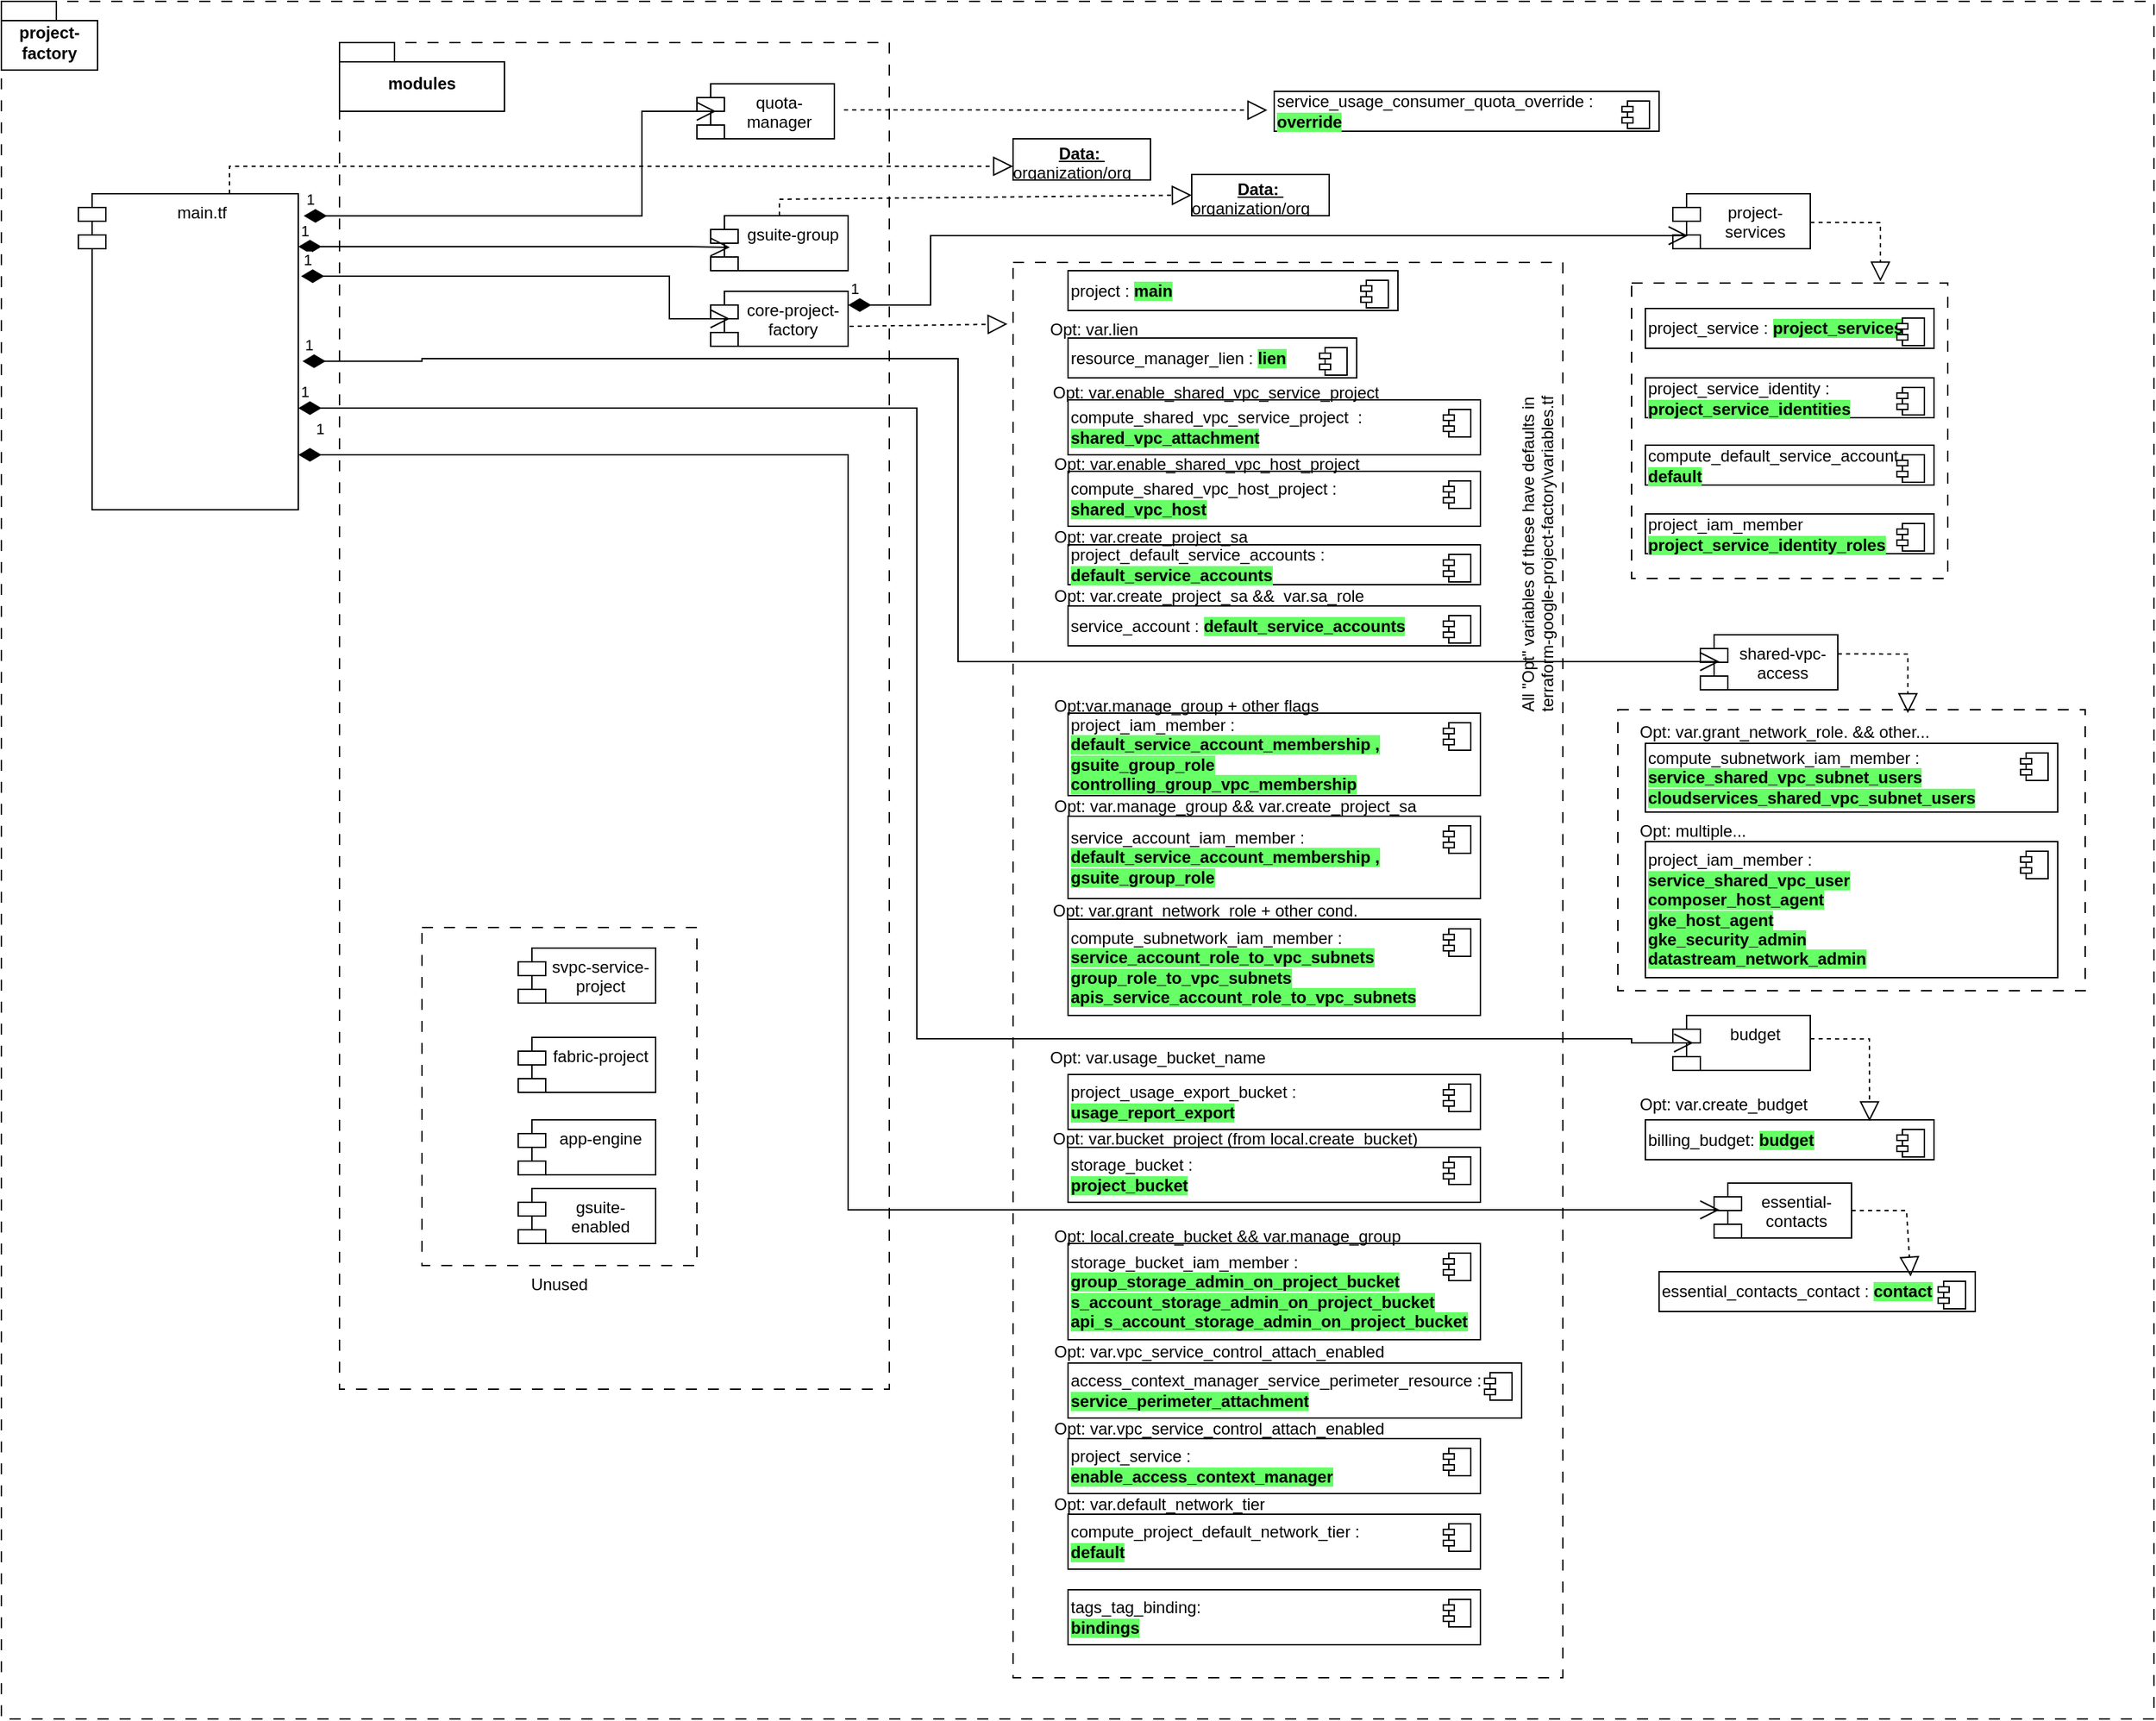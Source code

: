 <mxfile version="23.1.5" type="device">
  <diagram name="Project-factory" id="JvFjEOCz99b40gj271xz">
    <mxGraphModel dx="1434" dy="844" grid="1" gridSize="10" guides="1" tooltips="1" connect="1" arrows="1" fold="1" page="1" pageScale="1" pageWidth="1700" pageHeight="1100" math="0" shadow="0">
      <root>
        <mxCell id="0" />
        <mxCell id="1" parent="0" />
        <mxCell id="lyXTA5H-i24FI9gKjEal-134" value="" style="rounded=0;whiteSpace=wrap;html=1;dashed=1;dashPattern=8 8;fillColor=none;" parent="1" vertex="1">
          <mxGeometry x="14" y="10" width="1566" height="1250" as="geometry" />
        </mxCell>
        <mxCell id="lyXTA5H-i24FI9gKjEal-15" value="" style="rounded=0;whiteSpace=wrap;html=1;dashed=1;dashPattern=8 8;fillColor=none;" parent="1" vertex="1">
          <mxGeometry x="260" y="40" width="400" height="980" as="geometry" />
        </mxCell>
        <mxCell id="lyXTA5H-i24FI9gKjEal-109" value="" style="rounded=0;whiteSpace=wrap;html=1;dashed=1;dashPattern=8 8;fillColor=none;" parent="1" vertex="1">
          <mxGeometry x="1190" y="525.5" width="340" height="204.5" as="geometry" />
        </mxCell>
        <mxCell id="lyXTA5H-i24FI9gKjEal-97" value="" style="rounded=0;whiteSpace=wrap;html=1;dashed=1;dashPattern=8 8;fillColor=none;" parent="1" vertex="1">
          <mxGeometry x="1200" y="215" width="230" height="215" as="geometry" />
        </mxCell>
        <mxCell id="lyXTA5H-i24FI9gKjEal-46" value="" style="rounded=0;whiteSpace=wrap;html=1;dashed=1;dashPattern=8 8;fillColor=none;" parent="1" vertex="1">
          <mxGeometry x="750" y="200" width="400" height="1030" as="geometry" />
        </mxCell>
        <mxCell id="lyXTA5H-i24FI9gKjEal-1" value="project-factory" style="shape=folder;fontStyle=1;spacingTop=10;tabWidth=40;tabHeight=14;tabPosition=left;html=1;whiteSpace=wrap;" parent="1" vertex="1">
          <mxGeometry x="14" y="10" width="70" height="50" as="geometry" />
        </mxCell>
        <mxCell id="lyXTA5H-i24FI9gKjEal-2" value="modules" style="shape=folder;fontStyle=1;spacingTop=10;tabWidth=40;tabHeight=14;tabPosition=left;html=1;whiteSpace=wrap;" parent="1" vertex="1">
          <mxGeometry x="260" y="40" width="120" height="50" as="geometry" />
        </mxCell>
        <mxCell id="lyXTA5H-i24FI9gKjEal-3" value="app-engine" style="shape=module;align=left;spacingLeft=20;align=center;verticalAlign=top;whiteSpace=wrap;html=1;" parent="1" vertex="1">
          <mxGeometry x="390" y="824" width="100" height="40" as="geometry" />
        </mxCell>
        <mxCell id="lyXTA5H-i24FI9gKjEal-4" value="budget" style="shape=module;align=left;spacingLeft=20;align=center;verticalAlign=top;whiteSpace=wrap;html=1;" parent="1" vertex="1">
          <mxGeometry x="1230" y="748" width="100" height="40" as="geometry" />
        </mxCell>
        <mxCell id="lyXTA5H-i24FI9gKjEal-5" value="core-project-factory" style="shape=module;align=left;spacingLeft=20;align=center;verticalAlign=top;whiteSpace=wrap;html=1;" parent="1" vertex="1">
          <mxGeometry x="530" y="221" width="100" height="40" as="geometry" />
        </mxCell>
        <mxCell id="lyXTA5H-i24FI9gKjEal-6" value="essential-contacts" style="shape=module;align=left;spacingLeft=20;align=center;verticalAlign=top;whiteSpace=wrap;html=1;" parent="1" vertex="1">
          <mxGeometry x="1260" y="870" width="100" height="40" as="geometry" />
        </mxCell>
        <mxCell id="lyXTA5H-i24FI9gKjEal-7" value="fabric-project" style="shape=module;align=left;spacingLeft=20;align=center;verticalAlign=top;whiteSpace=wrap;html=1;" parent="1" vertex="1">
          <mxGeometry x="390" y="764" width="100" height="40" as="geometry" />
        </mxCell>
        <mxCell id="lyXTA5H-i24FI9gKjEal-8" value="gsuite-enabled" style="shape=module;align=left;spacingLeft=20;align=center;verticalAlign=top;whiteSpace=wrap;html=1;" parent="1" vertex="1">
          <mxGeometry x="390" y="874" width="100" height="40" as="geometry" />
        </mxCell>
        <mxCell id="lyXTA5H-i24FI9gKjEal-9" value="gsuite-group" style="shape=module;align=left;spacingLeft=20;align=center;verticalAlign=top;whiteSpace=wrap;html=1;" parent="1" vertex="1">
          <mxGeometry x="530" y="166" width="100" height="40" as="geometry" />
        </mxCell>
        <mxCell id="lyXTA5H-i24FI9gKjEal-10" value="project-services" style="shape=module;align=left;spacingLeft=20;align=center;verticalAlign=top;whiteSpace=wrap;html=1;" parent="1" vertex="1">
          <mxGeometry x="1230" y="150" width="100" height="40" as="geometry" />
        </mxCell>
        <mxCell id="lyXTA5H-i24FI9gKjEal-11" value="quota-manager" style="shape=module;align=left;spacingLeft=20;align=center;verticalAlign=top;whiteSpace=wrap;html=1;" parent="1" vertex="1">
          <mxGeometry x="520" y="70" width="100" height="40" as="geometry" />
        </mxCell>
        <mxCell id="lyXTA5H-i24FI9gKjEal-12" value="shared-vpc-access" style="shape=module;align=left;spacingLeft=20;align=center;verticalAlign=top;whiteSpace=wrap;html=1;" parent="1" vertex="1">
          <mxGeometry x="1250" y="471" width="100" height="40" as="geometry" />
        </mxCell>
        <mxCell id="lyXTA5H-i24FI9gKjEal-13" value="svpc-service-project" style="shape=module;align=left;spacingLeft=20;align=center;verticalAlign=top;whiteSpace=wrap;html=1;" parent="1" vertex="1">
          <mxGeometry x="390" y="699" width="100" height="40" as="geometry" />
        </mxCell>
        <mxCell id="lyXTA5H-i24FI9gKjEal-14" value="main.tf" style="shape=module;align=left;spacingLeft=20;align=center;verticalAlign=top;whiteSpace=wrap;html=1;" parent="1" vertex="1">
          <mxGeometry x="70" y="150" width="160" height="230" as="geometry" />
        </mxCell>
        <mxCell id="lyXTA5H-i24FI9gKjEal-22" value="1" style="endArrow=open;html=1;endSize=12;startArrow=diamondThin;startSize=14;startFill=1;edgeStyle=orthogonalEdgeStyle;align=left;verticalAlign=bottom;rounded=0;entryX=0.14;entryY=0.85;entryDx=0;entryDy=0;entryPerimeter=0;" parent="1" edge="1">
          <mxGeometry x="-1" y="3" relative="1" as="geometry">
            <mxPoint x="230" y="188.5" as="sourcePoint" />
            <mxPoint x="544" y="189" as="targetPoint" />
            <Array as="points">
              <mxPoint x="514" y="189" />
            </Array>
          </mxGeometry>
        </mxCell>
        <mxCell id="lyXTA5H-i24FI9gKjEal-24" value="1" style="endArrow=open;html=1;endSize=12;startArrow=diamondThin;startSize=14;startFill=1;edgeStyle=orthogonalEdgeStyle;align=left;verticalAlign=bottom;rounded=0;entryX=0.14;entryY=0.85;entryDx=0;entryDy=0;entryPerimeter=0;" parent="1" edge="1">
          <mxGeometry x="-1" y="3" relative="1" as="geometry">
            <mxPoint x="232" y="210" as="sourcePoint" />
            <mxPoint x="544" y="241" as="targetPoint" />
            <Array as="points">
              <mxPoint x="500" y="210" />
              <mxPoint x="500" y="241" />
            </Array>
          </mxGeometry>
        </mxCell>
        <mxCell id="lyXTA5H-i24FI9gKjEal-32" value="project : &lt;b style=&quot;background-color: rgb(102, 255, 102);&quot;&gt;main&lt;/b&gt;" style="html=1;dropTarget=0;whiteSpace=wrap;align=left;" parent="1" vertex="1">
          <mxGeometry x="790" y="206" width="240" height="29" as="geometry" />
        </mxCell>
        <mxCell id="lyXTA5H-i24FI9gKjEal-33" value="" style="shape=module;jettyWidth=8;jettyHeight=4;" parent="lyXTA5H-i24FI9gKjEal-32" vertex="1">
          <mxGeometry x="1" width="20" height="20" relative="1" as="geometry">
            <mxPoint x="-27" y="7" as="offset" />
          </mxGeometry>
        </mxCell>
        <object label="resource_manager_lien : &lt;b style=&quot;background-color: rgb(102, 255, 102);&quot;&gt;lien&lt;/b&gt;" Description="Lien on project main" id="lyXTA5H-i24FI9gKjEal-34">
          <mxCell style="html=1;dropTarget=0;whiteSpace=wrap;align=left;" parent="1" vertex="1">
            <mxGeometry x="790" y="255" width="210" height="29" as="geometry" />
          </mxCell>
        </object>
        <mxCell id="lyXTA5H-i24FI9gKjEal-35" value="" style="shape=module;jettyWidth=8;jettyHeight=4;" parent="lyXTA5H-i24FI9gKjEal-34" vertex="1">
          <mxGeometry x="1" width="20" height="20" relative="1" as="geometry">
            <mxPoint x="-27" y="7" as="offset" />
          </mxGeometry>
        </mxCell>
        <mxCell id="lyXTA5H-i24FI9gKjEal-37" value="" style="endArrow=block;dashed=1;endFill=0;endSize=12;html=1;rounded=0;entryX=-0.01;entryY=0.029;entryDx=0;entryDy=0;entryPerimeter=0;" parent="1" edge="1">
          <mxGeometry width="160" relative="1" as="geometry">
            <mxPoint x="631" y="246.5" as="sourcePoint" />
            <mxPoint x="746" y="244.84" as="targetPoint" />
          </mxGeometry>
        </mxCell>
        <object label="compute_shared_vpc_service_project&amp;nbsp; : &lt;b style=&quot;background-color: rgb(102, 255, 102);&quot;&gt;shared_vpc_attachment&lt;/b&gt;" id="lyXTA5H-i24FI9gKjEal-40">
          <mxCell style="html=1;dropTarget=0;whiteSpace=wrap;align=left;" parent="1" vertex="1">
            <mxGeometry x="790" y="300" width="300" height="40" as="geometry" />
          </mxCell>
        </object>
        <mxCell id="lyXTA5H-i24FI9gKjEal-41" value="" style="shape=module;jettyWidth=8;jettyHeight=4;" parent="lyXTA5H-i24FI9gKjEal-40" vertex="1">
          <mxGeometry x="1" width="20" height="20" relative="1" as="geometry">
            <mxPoint x="-27" y="7" as="offset" />
          </mxGeometry>
        </mxCell>
        <object label="compute_shared_vpc_host_project : &lt;br&gt;&lt;b style=&quot;background-color: rgb(102, 255, 102);&quot;&gt;shared_vpc_host&lt;/b&gt;" id="lyXTA5H-i24FI9gKjEal-42">
          <mxCell style="html=1;dropTarget=0;whiteSpace=wrap;align=left;" parent="1" vertex="1">
            <mxGeometry x="790" y="352" width="300" height="40" as="geometry" />
          </mxCell>
        </object>
        <mxCell id="lyXTA5H-i24FI9gKjEal-43" value="" style="shape=module;jettyWidth=8;jettyHeight=4;" parent="lyXTA5H-i24FI9gKjEal-42" vertex="1">
          <mxGeometry x="1" width="20" height="20" relative="1" as="geometry">
            <mxPoint x="-27" y="7" as="offset" />
          </mxGeometry>
        </mxCell>
        <object label="project_default_service_accounts : &lt;b style=&quot;background-color: rgb(102, 255, 102);&quot;&gt;default_service_accounts&lt;/b&gt;" id="lyXTA5H-i24FI9gKjEal-44">
          <mxCell style="html=1;dropTarget=0;whiteSpace=wrap;align=left;" parent="1" vertex="1">
            <mxGeometry x="790" y="405.5" width="300" height="29" as="geometry" />
          </mxCell>
        </object>
        <mxCell id="lyXTA5H-i24FI9gKjEal-45" value="" style="shape=module;jettyWidth=8;jettyHeight=4;" parent="lyXTA5H-i24FI9gKjEal-44" vertex="1">
          <mxGeometry x="1" width="20" height="20" relative="1" as="geometry">
            <mxPoint x="-27" y="7" as="offset" />
          </mxGeometry>
        </mxCell>
        <object label="service_account :&amp;nbsp;&lt;b style=&quot;background-color: rgb(102, 255, 102);&quot;&gt;default_service_accounts&lt;/b&gt;" id="lyXTA5H-i24FI9gKjEal-47">
          <mxCell style="html=1;dropTarget=0;whiteSpace=wrap;align=left;" parent="1" vertex="1">
            <mxGeometry x="790" y="450" width="300" height="29" as="geometry" />
          </mxCell>
        </object>
        <mxCell id="lyXTA5H-i24FI9gKjEal-48" value="" style="shape=module;jettyWidth=8;jettyHeight=4;" parent="lyXTA5H-i24FI9gKjEal-47" vertex="1">
          <mxGeometry x="1" width="20" height="20" relative="1" as="geometry">
            <mxPoint x="-27" y="7" as="offset" />
          </mxGeometry>
        </mxCell>
        <object label="project_iam_member&lt;span style=&quot;background-color: initial;&quot;&gt;&amp;nbsp;:&lt;/span&gt;&lt;span style=&quot;background-color: initial;&quot;&gt;&lt;br&gt;&lt;/span&gt;&lt;b style=&quot;background-color: rgb(102, 255, 102);&quot;&gt;default_service_account_membership ,&lt;/b&gt;&lt;div&gt;&lt;b style=&quot;background-color: rgb(102, 255, 102);&quot;&gt;gsuite_group_role&lt;/b&gt;&lt;/div&gt;&lt;div&gt;&lt;b style=&quot;background-color: rgb(102, 255, 102);&quot;&gt;controlling_group_vpc_membership&lt;/b&gt;&lt;/div&gt;" id="lyXTA5H-i24FI9gKjEal-49">
          <mxCell style="html=1;dropTarget=0;whiteSpace=wrap;align=left;" parent="1" vertex="1">
            <mxGeometry x="790" y="528" width="300" height="60" as="geometry" />
          </mxCell>
        </object>
        <mxCell id="lyXTA5H-i24FI9gKjEal-50" value="" style="shape=module;jettyWidth=8;jettyHeight=4;" parent="lyXTA5H-i24FI9gKjEal-49" vertex="1">
          <mxGeometry x="1" width="20" height="20" relative="1" as="geometry">
            <mxPoint x="-27" y="7" as="offset" />
          </mxGeometry>
        </mxCell>
        <object label="&lt;div style=&quot;color: rgb(212, 212, 212); font-family: Consolas, &amp;quot;Courier New&amp;quot;, monospace; font-size: 14px; line-height: 19px;&quot;&gt;&lt;/div&gt;service_account_iam_member :&amp;nbsp;&lt;b style=&quot;&quot;&gt;&lt;br&gt;&lt;span style=&quot;background-color: rgb(102, 255, 102);&quot;&gt;default_service_account_membership ,&lt;/span&gt;&lt;/b&gt;&lt;div&gt;&lt;b style=&quot;background-color: rgb(102, 255, 102);&quot;&gt;gsuite_group_role&lt;/b&gt;&lt;/div&gt;" id="lyXTA5H-i24FI9gKjEal-51">
          <mxCell style="html=1;dropTarget=0;whiteSpace=wrap;align=left;labelBackgroundColor=default;" parent="1" vertex="1">
            <mxGeometry x="790" y="603" width="300" height="60" as="geometry" />
          </mxCell>
        </object>
        <mxCell id="lyXTA5H-i24FI9gKjEal-52" value="" style="shape=module;jettyWidth=8;jettyHeight=4;" parent="lyXTA5H-i24FI9gKjEal-51" vertex="1">
          <mxGeometry x="1" width="20" height="20" relative="1" as="geometry">
            <mxPoint x="-27" y="7" as="offset" />
          </mxGeometry>
        </mxCell>
        <mxCell id="lyXTA5H-i24FI9gKjEal-53" value="&lt;div style=&quot;font-family: Consolas, &amp;quot;Courier New&amp;quot;, monospace; font-weight: normal; font-size: 14px; line-height: 19px;&quot;&gt;&lt;br&gt;&lt;/div&gt;" style="text;whiteSpace=wrap;html=1;fontColor=default;labelBackgroundColor=default;" parent="1" vertex="1">
          <mxGeometry x="100" y="550" width="230" height="40" as="geometry" />
        </mxCell>
        <object label="&lt;div style=&quot;color: rgb(212, 212, 212); font-family: Consolas, &amp;quot;Courier New&amp;quot;, monospace; font-size: 14px; line-height: 19px;&quot;&gt;&lt;/div&gt;compute_subnetwork_iam_member :&lt;br&gt;&lt;span style=&quot;background-color: rgb(102, 255, 102);&quot;&gt;&lt;b&gt;service_account_role_to_vpc_subnets&lt;/b&gt;&lt;br&gt;&lt;b&gt;group_role_to_vpc_subnets&lt;/b&gt;&lt;br&gt;&lt;b&gt;apis_service_account_role_to_vpc_subnets&lt;/b&gt;&lt;/span&gt;" id="lyXTA5H-i24FI9gKjEal-54">
          <mxCell style="html=1;dropTarget=0;whiteSpace=wrap;align=left;labelBackgroundColor=default;" parent="1" vertex="1">
            <mxGeometry x="790" y="678" width="300" height="70" as="geometry" />
          </mxCell>
        </object>
        <mxCell id="lyXTA5H-i24FI9gKjEal-55" value="" style="shape=module;jettyWidth=8;jettyHeight=4;" parent="lyXTA5H-i24FI9gKjEal-54" vertex="1">
          <mxGeometry x="1" width="20" height="20" relative="1" as="geometry">
            <mxPoint x="-27" y="7" as="offset" />
          </mxGeometry>
        </mxCell>
        <object label="project_usage_export_bucket :&lt;br&gt;&lt;b style=&quot;background-color: rgb(102, 255, 102);&quot;&gt;usage_report_export&lt;/b&gt;&lt;br&gt;&lt;div style=&quot;color: rgb(212, 212, 212); font-family: Consolas, &amp;quot;Courier New&amp;quot;, monospace; font-size: 14px; line-height: 19px;&quot;&gt;&lt;/div&gt;" id="lyXTA5H-i24FI9gKjEal-56">
          <mxCell style="html=1;dropTarget=0;whiteSpace=wrap;align=left;labelBackgroundColor=default;" parent="1" vertex="1">
            <mxGeometry x="790" y="791" width="300" height="40" as="geometry" />
          </mxCell>
        </object>
        <mxCell id="lyXTA5H-i24FI9gKjEal-57" value="" style="shape=module;jettyWidth=8;jettyHeight=4;" parent="lyXTA5H-i24FI9gKjEal-56" vertex="1">
          <mxGeometry x="1" width="20" height="20" relative="1" as="geometry">
            <mxPoint x="-27" y="7" as="offset" />
          </mxGeometry>
        </mxCell>
        <object label="storage_bucket :&lt;br&gt;&lt;b style=&quot;background-color: rgb(102, 255, 102);&quot;&gt;project_bucket&lt;/b&gt;&lt;br&gt;&lt;div style=&quot;color: rgb(212, 212, 212); font-family: Consolas, &amp;quot;Courier New&amp;quot;, monospace; font-size: 14px; line-height: 19px;&quot;&gt;&lt;/div&gt;" id="lyXTA5H-i24FI9gKjEal-58">
          <mxCell style="html=1;dropTarget=0;whiteSpace=wrap;align=left;labelBackgroundColor=default;" parent="1" vertex="1">
            <mxGeometry x="790" y="844" width="300" height="40" as="geometry" />
          </mxCell>
        </object>
        <mxCell id="lyXTA5H-i24FI9gKjEal-59" value="" style="shape=module;jettyWidth=8;jettyHeight=4;" parent="lyXTA5H-i24FI9gKjEal-58" vertex="1">
          <mxGeometry x="1" width="20" height="20" relative="1" as="geometry">
            <mxPoint x="-27" y="7" as="offset" />
          </mxGeometry>
        </mxCell>
        <object label="storage_bucket_iam_member :&lt;br&gt;&lt;b style=&quot;background-color: rgb(102, 255, 102);&quot;&gt;group_storage_admin_on_project_bucket&lt;br&gt;s_account_storage_admin_on_project_bucket&lt;br&gt;api_s_account_storage_admin_on_project_bucket&lt;/b&gt;&lt;br&gt;&lt;div style=&quot;color: rgb(212, 212, 212); font-family: Consolas, &amp;quot;Courier New&amp;quot;, monospace; font-size: 14px; line-height: 19px;&quot;&gt;&lt;/div&gt;" id="lyXTA5H-i24FI9gKjEal-60">
          <mxCell style="html=1;dropTarget=0;whiteSpace=wrap;align=left;labelBackgroundColor=default;" parent="1" vertex="1">
            <mxGeometry x="790" y="914" width="300" height="70" as="geometry" />
          </mxCell>
        </object>
        <mxCell id="lyXTA5H-i24FI9gKjEal-61" value="" style="shape=module;jettyWidth=8;jettyHeight=4;" parent="lyXTA5H-i24FI9gKjEal-60" vertex="1">
          <mxGeometry x="1" width="20" height="20" relative="1" as="geometry">
            <mxPoint x="-27" y="7" as="offset" />
          </mxGeometry>
        </mxCell>
        <object label="access_context_manager_service_perimeter_resource :&lt;br&gt;&lt;b style=&quot;background-color: rgb(102, 255, 102);&quot;&gt;service_perimeter_attachment&lt;/b&gt;&lt;br&gt;&lt;div style=&quot;color: rgb(212, 212, 212); font-family: Consolas, &amp;quot;Courier New&amp;quot;, monospace; font-size: 14px; line-height: 19px;&quot;&gt;&lt;/div&gt;" id="lyXTA5H-i24FI9gKjEal-62">
          <mxCell style="html=1;dropTarget=0;whiteSpace=wrap;align=left;labelBackgroundColor=default;" parent="1" vertex="1">
            <mxGeometry x="790" y="1001" width="330" height="40" as="geometry" />
          </mxCell>
        </object>
        <mxCell id="lyXTA5H-i24FI9gKjEal-63" value="" style="shape=module;jettyWidth=8;jettyHeight=4;" parent="lyXTA5H-i24FI9gKjEal-62" vertex="1">
          <mxGeometry x="1" width="20" height="20" relative="1" as="geometry">
            <mxPoint x="-27" y="7" as="offset" />
          </mxGeometry>
        </mxCell>
        <object label="project_service :&lt;br&gt;&lt;b style=&quot;background-color: rgb(102, 255, 102);&quot;&gt;enable_access_context_manager&lt;/b&gt;&lt;br&gt;&lt;div style=&quot;color: rgb(212, 212, 212); font-family: Consolas, &amp;quot;Courier New&amp;quot;, monospace; font-size: 14px; line-height: 19px;&quot;&gt;&lt;/div&gt;" id="lyXTA5H-i24FI9gKjEal-64">
          <mxCell style="html=1;dropTarget=0;whiteSpace=wrap;align=left;labelBackgroundColor=default;" parent="1" vertex="1">
            <mxGeometry x="790" y="1056" width="300" height="40" as="geometry" />
          </mxCell>
        </object>
        <mxCell id="lyXTA5H-i24FI9gKjEal-65" value="" style="shape=module;jettyWidth=8;jettyHeight=4;" parent="lyXTA5H-i24FI9gKjEal-64" vertex="1">
          <mxGeometry x="1" width="20" height="20" relative="1" as="geometry">
            <mxPoint x="-27" y="7" as="offset" />
          </mxGeometry>
        </mxCell>
        <object label="compute_project_default_network_tier :&lt;br&gt;&lt;b style=&quot;background-color: rgb(102, 255, 102);&quot;&gt;default&lt;/b&gt;&lt;br&gt;&lt;div style=&quot;color: rgb(212, 212, 212); font-family: Consolas, &amp;quot;Courier New&amp;quot;, monospace; font-size: 14px; line-height: 19px;&quot;&gt;&lt;/div&gt;" id="lyXTA5H-i24FI9gKjEal-66">
          <mxCell style="html=1;dropTarget=0;whiteSpace=wrap;align=left;labelBackgroundColor=default;" parent="1" vertex="1">
            <mxGeometry x="790" y="1111" width="300" height="40" as="geometry" />
          </mxCell>
        </object>
        <mxCell id="lyXTA5H-i24FI9gKjEal-67" value="" style="shape=module;jettyWidth=8;jettyHeight=4;" parent="lyXTA5H-i24FI9gKjEal-66" vertex="1">
          <mxGeometry x="1" width="20" height="20" relative="1" as="geometry">
            <mxPoint x="-27" y="7" as="offset" />
          </mxGeometry>
        </mxCell>
        <mxCell id="lyXTA5H-i24FI9gKjEal-68" value="Opt: var.lien" style="text;strokeColor=none;fillColor=none;align=left;verticalAlign=top;spacingLeft=4;spacingRight=4;overflow=hidden;rotatable=0;points=[[0,0.5],[1,0.5]];portConstraint=eastwest;whiteSpace=wrap;html=1;" parent="1" vertex="1">
          <mxGeometry x="771" y="235" width="100" height="26" as="geometry" />
        </mxCell>
        <mxCell id="lyXTA5H-i24FI9gKjEal-69" value="Opt: var.enable_shared_vpc_service_project" style="text;strokeColor=none;fillColor=none;align=left;verticalAlign=top;spacingLeft=4;spacingRight=4;overflow=hidden;rotatable=0;points=[[0,0.5],[1,0.5]];portConstraint=eastwest;whiteSpace=wrap;html=1;" parent="1" vertex="1">
          <mxGeometry x="773" y="281" width="258" height="26" as="geometry" />
        </mxCell>
        <mxCell id="lyXTA5H-i24FI9gKjEal-70" value="Opt: var.enable_shared_vpc_host_project" style="text;strokeColor=none;fillColor=none;align=left;verticalAlign=top;spacingLeft=4;spacingRight=4;overflow=hidden;rotatable=0;points=[[0,0.5],[1,0.5]];portConstraint=eastwest;whiteSpace=wrap;html=1;" parent="1" vertex="1">
          <mxGeometry x="774" y="333" width="258" height="26" as="geometry" />
        </mxCell>
        <mxCell id="lyXTA5H-i24FI9gKjEal-72" value="Opt: var.create_project_sa&amp;nbsp;" style="text;strokeColor=none;fillColor=none;align=left;verticalAlign=top;spacingLeft=4;spacingRight=4;overflow=hidden;rotatable=0;points=[[0,0.5],[1,0.5]];portConstraint=eastwest;whiteSpace=wrap;html=1;" parent="1" vertex="1">
          <mxGeometry x="774" y="386" width="258" height="26" as="geometry" />
        </mxCell>
        <mxCell id="lyXTA5H-i24FI9gKjEal-73" value="Opt: var.create_project_sa &amp;amp;&amp;amp;&amp;nbsp; var.sa_role" style="text;strokeColor=none;fillColor=none;align=left;verticalAlign=top;spacingLeft=4;spacingRight=4;overflow=hidden;rotatable=0;points=[[0,0.5],[1,0.5]];portConstraint=eastwest;whiteSpace=wrap;html=1;" parent="1" vertex="1">
          <mxGeometry x="774" y="429" width="258" height="26" as="geometry" />
        </mxCell>
        <mxCell id="lyXTA5H-i24FI9gKjEal-74" value="Opt:var.manage_group + other flags" style="text;strokeColor=none;fillColor=none;align=left;verticalAlign=top;spacingLeft=4;spacingRight=4;overflow=hidden;rotatable=0;points=[[0,0.5],[1,0.5]];portConstraint=eastwest;whiteSpace=wrap;html=1;" parent="1" vertex="1">
          <mxGeometry x="774" y="509" width="258" height="26" as="geometry" />
        </mxCell>
        <mxCell id="lyXTA5H-i24FI9gKjEal-77" value="Opt:&amp;nbsp;var.manage_group &amp;amp;&amp;amp; var.create_project_sa" style="text;strokeColor=none;fillColor=none;align=left;verticalAlign=top;spacingLeft=4;spacingRight=4;overflow=hidden;rotatable=0;points=[[0,0.5],[1,0.5]];portConstraint=eastwest;whiteSpace=wrap;html=1;" parent="1" vertex="1">
          <mxGeometry x="774" y="582" width="286" height="26" as="geometry" />
        </mxCell>
        <mxCell id="lyXTA5H-i24FI9gKjEal-78" value="Opt:&amp;nbsp;var.grant_network_role + other cond." style="text;strokeColor=none;fillColor=none;align=left;verticalAlign=top;spacingLeft=4;spacingRight=4;overflow=hidden;rotatable=0;points=[[0,0.5],[1,0.5]];portConstraint=eastwest;whiteSpace=wrap;html=1;" parent="1" vertex="1">
          <mxGeometry x="773" y="658" width="286" height="26" as="geometry" />
        </mxCell>
        <mxCell id="lyXTA5H-i24FI9gKjEal-79" value="Opt:&amp;nbsp;var.usage_bucket_name" style="text;strokeColor=none;fillColor=none;align=left;verticalAlign=top;spacingLeft=4;spacingRight=4;overflow=hidden;rotatable=0;points=[[0,0.5],[1,0.5]];portConstraint=eastwest;whiteSpace=wrap;html=1;" parent="1" vertex="1">
          <mxGeometry x="771" y="765" width="286" height="26" as="geometry" />
        </mxCell>
        <mxCell id="lyXTA5H-i24FI9gKjEal-80" value="Opt:&amp;nbsp;var.bucket_project (from local.create_bucket)" style="text;strokeColor=none;fillColor=none;align=left;verticalAlign=top;spacingLeft=4;spacingRight=4;overflow=hidden;rotatable=0;points=[[0,0.5],[1,0.5]];portConstraint=eastwest;whiteSpace=wrap;html=1;" parent="1" vertex="1">
          <mxGeometry x="773" y="824" width="286" height="26" as="geometry" />
        </mxCell>
        <mxCell id="lyXTA5H-i24FI9gKjEal-81" value="Opt:&amp;nbsp;local.create_bucket &amp;amp;&amp;amp; var.manage_group" style="text;strokeColor=none;fillColor=none;align=left;verticalAlign=top;spacingLeft=4;spacingRight=4;overflow=hidden;rotatable=0;points=[[0,0.5],[1,0.5]];portConstraint=eastwest;whiteSpace=wrap;html=1;" parent="1" vertex="1">
          <mxGeometry x="774" y="895" width="286" height="26" as="geometry" />
        </mxCell>
        <mxCell id="lyXTA5H-i24FI9gKjEal-82" value="Opt:&amp;nbsp;var.vpc_service_control_attach_enabled" style="text;strokeColor=none;fillColor=none;align=left;verticalAlign=top;spacingLeft=4;spacingRight=4;overflow=hidden;rotatable=0;points=[[0,0.5],[1,0.5]];portConstraint=eastwest;whiteSpace=wrap;html=1;" parent="1" vertex="1">
          <mxGeometry x="774" y="979" width="286" height="26" as="geometry" />
        </mxCell>
        <mxCell id="lyXTA5H-i24FI9gKjEal-83" value="Opt:&amp;nbsp;var.vpc_service_control_attach_enabled" style="text;strokeColor=none;fillColor=none;align=left;verticalAlign=top;spacingLeft=4;spacingRight=4;overflow=hidden;rotatable=0;points=[[0,0.5],[1,0.5]];portConstraint=eastwest;whiteSpace=wrap;html=1;" parent="1" vertex="1">
          <mxGeometry x="774" y="1035" width="286" height="26" as="geometry" />
        </mxCell>
        <object label="tags_tag_binding:&lt;br&gt;&lt;b style=&quot;background-color: rgb(102, 255, 102);&quot;&gt;bindings&lt;/b&gt;&lt;br&gt;&lt;div style=&quot;color: rgb(212, 212, 212); font-family: Consolas, &amp;quot;Courier New&amp;quot;, monospace; font-size: 14px; line-height: 19px;&quot;&gt;&lt;/div&gt;" id="lyXTA5H-i24FI9gKjEal-84">
          <mxCell style="html=1;dropTarget=0;whiteSpace=wrap;align=left;labelBackgroundColor=default;" parent="1" vertex="1">
            <mxGeometry x="790" y="1166" width="300" height="40" as="geometry" />
          </mxCell>
        </object>
        <mxCell id="lyXTA5H-i24FI9gKjEal-85" value="" style="shape=module;jettyWidth=8;jettyHeight=4;" parent="lyXTA5H-i24FI9gKjEal-84" vertex="1">
          <mxGeometry x="1" width="20" height="20" relative="1" as="geometry">
            <mxPoint x="-27" y="7" as="offset" />
          </mxGeometry>
        </mxCell>
        <mxCell id="lyXTA5H-i24FI9gKjEal-86" value="Opt:&amp;nbsp;var.default_network_tier" style="text;strokeColor=none;fillColor=none;align=left;verticalAlign=top;spacingLeft=4;spacingRight=4;overflow=hidden;rotatable=0;points=[[0,0.5],[1,0.5]];portConstraint=eastwest;whiteSpace=wrap;html=1;" parent="1" vertex="1">
          <mxGeometry x="774" y="1090" width="286" height="26" as="geometry" />
        </mxCell>
        <mxCell id="lyXTA5H-i24FI9gKjEal-87" value="" style="endArrow=block;dashed=1;endFill=0;endSize=12;html=1;rounded=0;" parent="1" edge="1">
          <mxGeometry width="160" relative="1" as="geometry">
            <mxPoint x="180" y="150" as="sourcePoint" />
            <mxPoint x="750" y="130" as="targetPoint" />
            <Array as="points">
              <mxPoint x="180" y="130" />
              <mxPoint x="460" y="130" />
            </Array>
          </mxGeometry>
        </mxCell>
        <mxCell id="lyXTA5H-i24FI9gKjEal-88" value="1" style="endArrow=open;html=1;endSize=12;startArrow=diamondThin;startSize=14;startFill=1;edgeStyle=orthogonalEdgeStyle;align=left;verticalAlign=bottom;rounded=0;entryX=0.14;entryY=0.85;entryDx=0;entryDy=0;entryPerimeter=0;exitX=1;exitY=0.25;exitDx=0;exitDy=0;" parent="1" source="lyXTA5H-i24FI9gKjEal-5" edge="1">
          <mxGeometry x="-1" y="3" relative="1" as="geometry">
            <mxPoint x="927" y="180" as="sourcePoint" />
            <mxPoint x="1241" y="180.5" as="targetPoint" />
            <Array as="points">
              <mxPoint x="690" y="231" />
              <mxPoint x="690" y="181" />
            </Array>
          </mxGeometry>
        </mxCell>
        <object label="project_service : &lt;b style=&quot;background-color: rgb(102, 255, 102);&quot;&gt;project_services&lt;/b&gt;" Description="Lien on project main" id="lyXTA5H-i24FI9gKjEal-89">
          <mxCell style="html=1;dropTarget=0;whiteSpace=wrap;align=left;" parent="1" vertex="1">
            <mxGeometry x="1210" y="233.5" width="210" height="29" as="geometry" />
          </mxCell>
        </object>
        <mxCell id="lyXTA5H-i24FI9gKjEal-90" value="" style="shape=module;jettyWidth=8;jettyHeight=4;" parent="lyXTA5H-i24FI9gKjEal-89" vertex="1">
          <mxGeometry x="1" width="20" height="20" relative="1" as="geometry">
            <mxPoint x="-27" y="7" as="offset" />
          </mxGeometry>
        </mxCell>
        <object label="project_service_identity :&amp;nbsp;&lt;br&gt;&lt;b style=&quot;background-color: rgb(102, 255, 102);&quot;&gt;project_service_identities&lt;/b&gt;" Description="Lien on project main" id="lyXTA5H-i24FI9gKjEal-91">
          <mxCell style="html=1;dropTarget=0;whiteSpace=wrap;align=left;" parent="1" vertex="1">
            <mxGeometry x="1210" y="284" width="210" height="29" as="geometry" />
          </mxCell>
        </object>
        <mxCell id="lyXTA5H-i24FI9gKjEal-92" value="" style="shape=module;jettyWidth=8;jettyHeight=4;" parent="lyXTA5H-i24FI9gKjEal-91" vertex="1">
          <mxGeometry x="1" width="20" height="20" relative="1" as="geometry">
            <mxPoint x="-27" y="7" as="offset" />
          </mxGeometry>
        </mxCell>
        <object label="compute_default_service_account&lt;br&gt;&lt;b style=&quot;background-color: rgb(102, 255, 102);&quot;&gt;default&lt;/b&gt;" Description="Lien on project main" id="lyXTA5H-i24FI9gKjEal-93">
          <mxCell style="html=1;dropTarget=0;whiteSpace=wrap;align=left;" parent="1" vertex="1">
            <mxGeometry x="1210" y="333" width="210" height="29" as="geometry" />
          </mxCell>
        </object>
        <mxCell id="lyXTA5H-i24FI9gKjEal-94" value="" style="shape=module;jettyWidth=8;jettyHeight=4;" parent="lyXTA5H-i24FI9gKjEal-93" vertex="1">
          <mxGeometry x="1" width="20" height="20" relative="1" as="geometry">
            <mxPoint x="-27" y="7" as="offset" />
          </mxGeometry>
        </mxCell>
        <object label="project_iam_member&lt;br&gt;&lt;b style=&quot;background-color: rgb(102, 255, 102);&quot;&gt;project_service_identity_roles&lt;/b&gt;" Description="Lien on project main" id="lyXTA5H-i24FI9gKjEal-95">
          <mxCell style="html=1;dropTarget=0;whiteSpace=wrap;align=left;" parent="1" vertex="1">
            <mxGeometry x="1210" y="383" width="210" height="29" as="geometry" />
          </mxCell>
        </object>
        <mxCell id="lyXTA5H-i24FI9gKjEal-96" value="" style="shape=module;jettyWidth=8;jettyHeight=4;" parent="lyXTA5H-i24FI9gKjEal-95" vertex="1">
          <mxGeometry x="1" width="20" height="20" relative="1" as="geometry">
            <mxPoint x="-27" y="7" as="offset" />
          </mxGeometry>
        </mxCell>
        <mxCell id="lyXTA5H-i24FI9gKjEal-98" value="" style="endArrow=block;dashed=1;endFill=0;endSize=12;html=1;rounded=0;entryX=0.787;entryY=-0.005;entryDx=0;entryDy=0;entryPerimeter=0;" parent="1" target="lyXTA5H-i24FI9gKjEal-97" edge="1">
          <mxGeometry width="160" relative="1" as="geometry">
            <mxPoint x="1330" y="170.83" as="sourcePoint" />
            <mxPoint x="1445" y="169.17" as="targetPoint" />
            <Array as="points">
              <mxPoint x="1381" y="171" />
            </Array>
          </mxGeometry>
        </mxCell>
        <mxCell id="lyXTA5H-i24FI9gKjEal-99" value="All &quot;Opt&quot; variables of these have defaults in terraform-google-project-factory\variables.tf" style="text;whiteSpace=wrap;flipV=0;direction=south;rotation=-90;" parent="1" vertex="1">
          <mxGeometry x="1000" y="390" width="250" height="29" as="geometry" />
        </mxCell>
        <mxCell id="lyXTA5H-i24FI9gKjEal-100" value="1" style="endArrow=open;html=1;endSize=12;startArrow=diamondThin;startSize=14;startFill=1;edgeStyle=orthogonalEdgeStyle;align=left;verticalAlign=bottom;rounded=0;entryX=0.14;entryY=0.85;entryDx=0;entryDy=0;entryPerimeter=0;exitX=1.019;exitY=0.53;exitDx=0;exitDy=0;exitPerimeter=0;" parent="1" source="lyXTA5H-i24FI9gKjEal-14" edge="1">
          <mxGeometry x="-1" y="3" relative="1" as="geometry">
            <mxPoint x="320" y="270" as="sourcePoint" />
            <mxPoint x="1264" y="490.5" as="targetPoint" />
            <Array as="points">
              <mxPoint x="320" y="272" />
              <mxPoint x="320" y="270" />
              <mxPoint x="710" y="270" />
              <mxPoint x="710" y="491" />
            </Array>
          </mxGeometry>
        </mxCell>
        <object label="&lt;div style=&quot;color: rgb(212, 212, 212); font-family: Consolas, &amp;quot;Courier New&amp;quot;, monospace; font-size: 14px; line-height: 19px;&quot;&gt;&lt;/div&gt;compute_subnetwork_iam_member :&lt;br&gt;&lt;b style=&quot;background-color: rgb(102, 255, 102);&quot;&gt;service_shared_vpc_subnet_users&lt;br&gt;cloudservices_shared_vpc_subnet_users&lt;/b&gt;" id="lyXTA5H-i24FI9gKjEal-101">
          <mxCell style="html=1;dropTarget=0;whiteSpace=wrap;align=left;labelBackgroundColor=default;" parent="1" vertex="1">
            <mxGeometry x="1210" y="550" width="300" height="50" as="geometry" />
          </mxCell>
        </object>
        <mxCell id="lyXTA5H-i24FI9gKjEal-102" value="" style="shape=module;jettyWidth=8;jettyHeight=4;" parent="lyXTA5H-i24FI9gKjEal-101" vertex="1">
          <mxGeometry x="1" width="20" height="20" relative="1" as="geometry">
            <mxPoint x="-27" y="7" as="offset" />
          </mxGeometry>
        </mxCell>
        <object label="project_iam_member&lt;span style=&quot;background-color: initial;&quot;&gt;&amp;nbsp;:&lt;/span&gt;&lt;span style=&quot;background-color: initial;&quot;&gt;&lt;br&gt;&lt;/span&gt;&lt;b style=&quot;background-color: rgb(102, 255, 102);&quot;&gt;service_shared_vpc_user&lt;br&gt;composer_host_agent&lt;br&gt;gke_host_agent&lt;br&gt;gke_security_admin&lt;/b&gt;&lt;div&gt;&lt;b style=&quot;background-color: rgb(102, 255, 102);&quot;&gt;datastream_network_admin&lt;/b&gt;&lt;br&gt;&lt;/div&gt;" id="lyXTA5H-i24FI9gKjEal-103">
          <mxCell style="html=1;dropTarget=0;whiteSpace=wrap;align=left;" parent="1" vertex="1">
            <mxGeometry x="1210" y="621.5" width="300" height="99" as="geometry" />
          </mxCell>
        </object>
        <mxCell id="lyXTA5H-i24FI9gKjEal-104" value="" style="shape=module;jettyWidth=8;jettyHeight=4;" parent="lyXTA5H-i24FI9gKjEal-103" vertex="1">
          <mxGeometry x="1" width="20" height="20" relative="1" as="geometry">
            <mxPoint x="-27" y="7" as="offset" />
          </mxGeometry>
        </mxCell>
        <mxCell id="lyXTA5H-i24FI9gKjEal-107" value="Opt: var.grant_network_role. &amp;amp;&amp;amp; other..." style="text;strokeColor=none;fillColor=none;align=left;verticalAlign=top;spacingLeft=4;spacingRight=4;overflow=hidden;rotatable=0;points=[[0,0.5],[1,0.5]];portConstraint=eastwest;whiteSpace=wrap;html=1;" parent="1" vertex="1">
          <mxGeometry x="1200" y="528" width="258" height="26" as="geometry" />
        </mxCell>
        <mxCell id="lyXTA5H-i24FI9gKjEal-108" value="Opt: multiple..." style="text;strokeColor=none;fillColor=none;align=left;verticalAlign=top;spacingLeft=4;spacingRight=4;overflow=hidden;rotatable=0;points=[[0,0.5],[1,0.5]];portConstraint=eastwest;whiteSpace=wrap;html=1;" parent="1" vertex="1">
          <mxGeometry x="1200" y="600" width="258" height="26" as="geometry" />
        </mxCell>
        <mxCell id="lyXTA5H-i24FI9gKjEal-110" value="" style="endArrow=block;dashed=1;endFill=0;endSize=12;html=1;rounded=0;entryX=0.787;entryY=-0.005;entryDx=0;entryDy=0;entryPerimeter=0;" parent="1" edge="1">
          <mxGeometry width="160" relative="1" as="geometry">
            <mxPoint x="1350" y="484.83" as="sourcePoint" />
            <mxPoint x="1401" y="528" as="targetPoint" />
            <Array as="points">
              <mxPoint x="1401" y="485" />
            </Array>
          </mxGeometry>
        </mxCell>
        <mxCell id="lyXTA5H-i24FI9gKjEal-111" value="1" style="endArrow=open;html=1;endSize=12;startArrow=diamondThin;startSize=14;startFill=1;edgeStyle=orthogonalEdgeStyle;align=left;verticalAlign=bottom;rounded=0;entryX=0.15;entryY=0.5;entryDx=0;entryDy=0;entryPerimeter=0;" parent="1" target="lyXTA5H-i24FI9gKjEal-4" edge="1">
          <mxGeometry x="-1" y="3" relative="1" as="geometry">
            <mxPoint x="230" y="306" as="sourcePoint" />
            <mxPoint x="679.04" y="765" as="targetPoint" />
            <Array as="points">
              <mxPoint x="680" y="306" />
              <mxPoint x="680" y="765" />
              <mxPoint x="1200" y="765" />
              <mxPoint x="1200" y="768" />
            </Array>
          </mxGeometry>
        </mxCell>
        <object label="billing_budget: &lt;b style=&quot;background-color: rgb(102, 255, 102);&quot;&gt;budget&lt;/b&gt;" Description="Lien on project main" id="lyXTA5H-i24FI9gKjEal-112">
          <mxCell style="html=1;dropTarget=0;whiteSpace=wrap;align=left;" parent="1" vertex="1">
            <mxGeometry x="1210" y="824" width="210" height="29" as="geometry" />
          </mxCell>
        </object>
        <mxCell id="lyXTA5H-i24FI9gKjEal-113" value="" style="shape=module;jettyWidth=8;jettyHeight=4;" parent="lyXTA5H-i24FI9gKjEal-112" vertex="1">
          <mxGeometry x="1" width="20" height="20" relative="1" as="geometry">
            <mxPoint x="-27" y="7" as="offset" />
          </mxGeometry>
        </mxCell>
        <mxCell id="lyXTA5H-i24FI9gKjEal-114" value="Opt: var.create_budget" style="text;strokeColor=none;fillColor=none;align=left;verticalAlign=top;spacingLeft=4;spacingRight=4;overflow=hidden;rotatable=0;points=[[0,0.5],[1,0.5]];portConstraint=eastwest;whiteSpace=wrap;html=1;" parent="1" vertex="1">
          <mxGeometry x="1200" y="799" width="258" height="26" as="geometry" />
        </mxCell>
        <mxCell id="lyXTA5H-i24FI9gKjEal-115" value="" style="endArrow=block;dashed=1;endFill=0;endSize=12;html=1;rounded=0;entryX=0.671;entryY=1;entryDx=0;entryDy=0;entryPerimeter=0;" parent="1" target="lyXTA5H-i24FI9gKjEal-114" edge="1">
          <mxGeometry width="160" relative="1" as="geometry">
            <mxPoint x="1330" y="765" as="sourcePoint" />
            <mxPoint x="1373" y="808.17" as="targetPoint" />
            <Array as="points">
              <mxPoint x="1373" y="765.17" />
            </Array>
          </mxGeometry>
        </mxCell>
        <mxCell id="lyXTA5H-i24FI9gKjEal-116" value="1" style="endArrow=open;html=1;endSize=12;startArrow=diamondThin;startSize=14;startFill=1;edgeStyle=orthogonalEdgeStyle;align=left;verticalAlign=bottom;rounded=0;" parent="1" source="lyXTA5H-i24FI9gKjEal-14" edge="1">
          <mxGeometry x="-0.987" y="10" relative="1" as="geometry">
            <mxPoint x="240" y="340" as="sourcePoint" />
            <mxPoint x="1264" y="889.5" as="targetPoint" />
            <Array as="points">
              <mxPoint x="630" y="340" />
              <mxPoint x="630" y="890" />
            </Array>
            <mxPoint as="offset" />
          </mxGeometry>
        </mxCell>
        <object label="essential_contacts_contact : &lt;b style=&quot;background-color: rgb(102, 255, 102);&quot;&gt;contact&lt;/b&gt;" Description="Lien on project main" id="lyXTA5H-i24FI9gKjEal-120">
          <mxCell style="html=1;dropTarget=0;whiteSpace=wrap;align=left;" parent="1" vertex="1">
            <mxGeometry x="1220" y="934.5" width="230" height="29" as="geometry" />
          </mxCell>
        </object>
        <mxCell id="lyXTA5H-i24FI9gKjEal-121" value="" style="shape=module;jettyWidth=8;jettyHeight=4;" parent="lyXTA5H-i24FI9gKjEal-120" vertex="1">
          <mxGeometry x="1" width="20" height="20" relative="1" as="geometry">
            <mxPoint x="-27" y="7" as="offset" />
          </mxGeometry>
        </mxCell>
        <mxCell id="lyXTA5H-i24FI9gKjEal-122" value="" style="endArrow=block;dashed=1;endFill=0;endSize=12;html=1;rounded=0;entryX=0.671;entryY=1;entryDx=0;entryDy=0;entryPerimeter=0;exitX=1;exitY=0.5;exitDx=0;exitDy=0;" parent="1" source="lyXTA5H-i24FI9gKjEal-6" edge="1">
          <mxGeometry width="160" relative="1" as="geometry">
            <mxPoint x="1360" y="878" as="sourcePoint" />
            <mxPoint x="1403" y="938" as="targetPoint" />
            <Array as="points">
              <mxPoint x="1400" y="890" />
            </Array>
          </mxGeometry>
        </mxCell>
        <mxCell id="lyXTA5H-i24FI9gKjEal-125" value="" style="endArrow=block;dashed=1;endFill=0;endSize=12;html=1;rounded=0;entryX=0;entryY=0.5;entryDx=0;entryDy=0;exitX=0.5;exitY=0;exitDx=0;exitDy=0;" parent="1" source="lyXTA5H-i24FI9gKjEal-9" target="lyXTA5H-i24FI9gKjEal-126" edge="1">
          <mxGeometry width="160" relative="1" as="geometry">
            <mxPoint x="190" y="190" as="sourcePoint" />
            <mxPoint x="780" y="154" as="targetPoint" />
            <Array as="points">
              <mxPoint x="580" y="154" />
            </Array>
          </mxGeometry>
        </mxCell>
        <mxCell id="lyXTA5H-i24FI9gKjEal-126" value="&lt;p style=&quot;margin:0px;margin-top:4px;text-align:center;text-decoration:underline;&quot;&gt;&lt;b&gt;Data:&amp;nbsp;&lt;/b&gt;&lt;/p&gt;organization/org" style="verticalAlign=top;align=left;overflow=fill;html=1;whiteSpace=wrap;" parent="1" vertex="1">
          <mxGeometry x="880" y="136" width="100" height="30" as="geometry" />
        </mxCell>
        <mxCell id="lyXTA5H-i24FI9gKjEal-127" value="&lt;p style=&quot;margin:0px;margin-top:4px;text-align:center;text-decoration:underline;&quot;&gt;&lt;b&gt;Data:&amp;nbsp;&lt;/b&gt;&lt;/p&gt;organization/org" style="verticalAlign=top;align=left;overflow=fill;html=1;whiteSpace=wrap;" parent="1" vertex="1">
          <mxGeometry x="750" y="110" width="100" height="30" as="geometry" />
        </mxCell>
        <mxCell id="lyXTA5H-i24FI9gKjEal-128" value="1" style="endArrow=open;html=1;endSize=12;startArrow=diamondThin;startSize=14;startFill=1;edgeStyle=orthogonalEdgeStyle;align=left;verticalAlign=bottom;rounded=0;entryX=0.14;entryY=0.85;entryDx=0;entryDy=0;entryPerimeter=0;exitX=1.025;exitY=0.07;exitDx=0;exitDy=0;exitPerimeter=0;" parent="1" source="lyXTA5H-i24FI9gKjEal-14" edge="1">
          <mxGeometry x="-1" y="3" relative="1" as="geometry">
            <mxPoint x="220" y="89.5" as="sourcePoint" />
            <mxPoint x="534" y="90" as="targetPoint" />
            <Array as="points">
              <mxPoint x="480" y="166" />
              <mxPoint x="480" y="90" />
            </Array>
          </mxGeometry>
        </mxCell>
        <object label="service_usage_consumer_quota_override :&lt;br&gt;&lt;b style=&quot;background-color: rgb(102, 255, 102);&quot;&gt;override&lt;/b&gt;" Description="Lien on project main" id="lyXTA5H-i24FI9gKjEal-129">
          <mxCell style="html=1;dropTarget=0;whiteSpace=wrap;align=left;" parent="1" vertex="1">
            <mxGeometry x="940" y="75.5" width="280" height="29" as="geometry" />
          </mxCell>
        </object>
        <mxCell id="lyXTA5H-i24FI9gKjEal-130" value="" style="shape=module;jettyWidth=8;jettyHeight=4;" parent="lyXTA5H-i24FI9gKjEal-129" vertex="1">
          <mxGeometry x="1" width="20" height="20" relative="1" as="geometry">
            <mxPoint x="-27" y="7" as="offset" />
          </mxGeometry>
        </mxCell>
        <mxCell id="lyXTA5H-i24FI9gKjEal-133" value="Unused" style="rounded=0;whiteSpace=wrap;html=1;dashed=1;dashPattern=8 8;fillColor=none;labelPosition=center;verticalLabelPosition=bottom;align=center;verticalAlign=top;" parent="1" vertex="1">
          <mxGeometry x="320" y="684" width="200" height="246" as="geometry" />
        </mxCell>
        <mxCell id="koXCXQ9mHE89jpVqx-g3-1" value="" style="endArrow=block;dashed=1;endFill=0;endSize=12;html=1;rounded=0;entryX=-0.01;entryY=0.029;entryDx=0;entryDy=0;entryPerimeter=0;exitX=1.07;exitY=0.475;exitDx=0;exitDy=0;exitPerimeter=0;" edge="1" parent="1" source="lyXTA5H-i24FI9gKjEal-11">
          <mxGeometry width="160" relative="1" as="geometry">
            <mxPoint x="820" y="90.83" as="sourcePoint" />
            <mxPoint x="935" y="89.17" as="targetPoint" />
          </mxGeometry>
        </mxCell>
      </root>
    </mxGraphModel>
  </diagram>
</mxfile>
